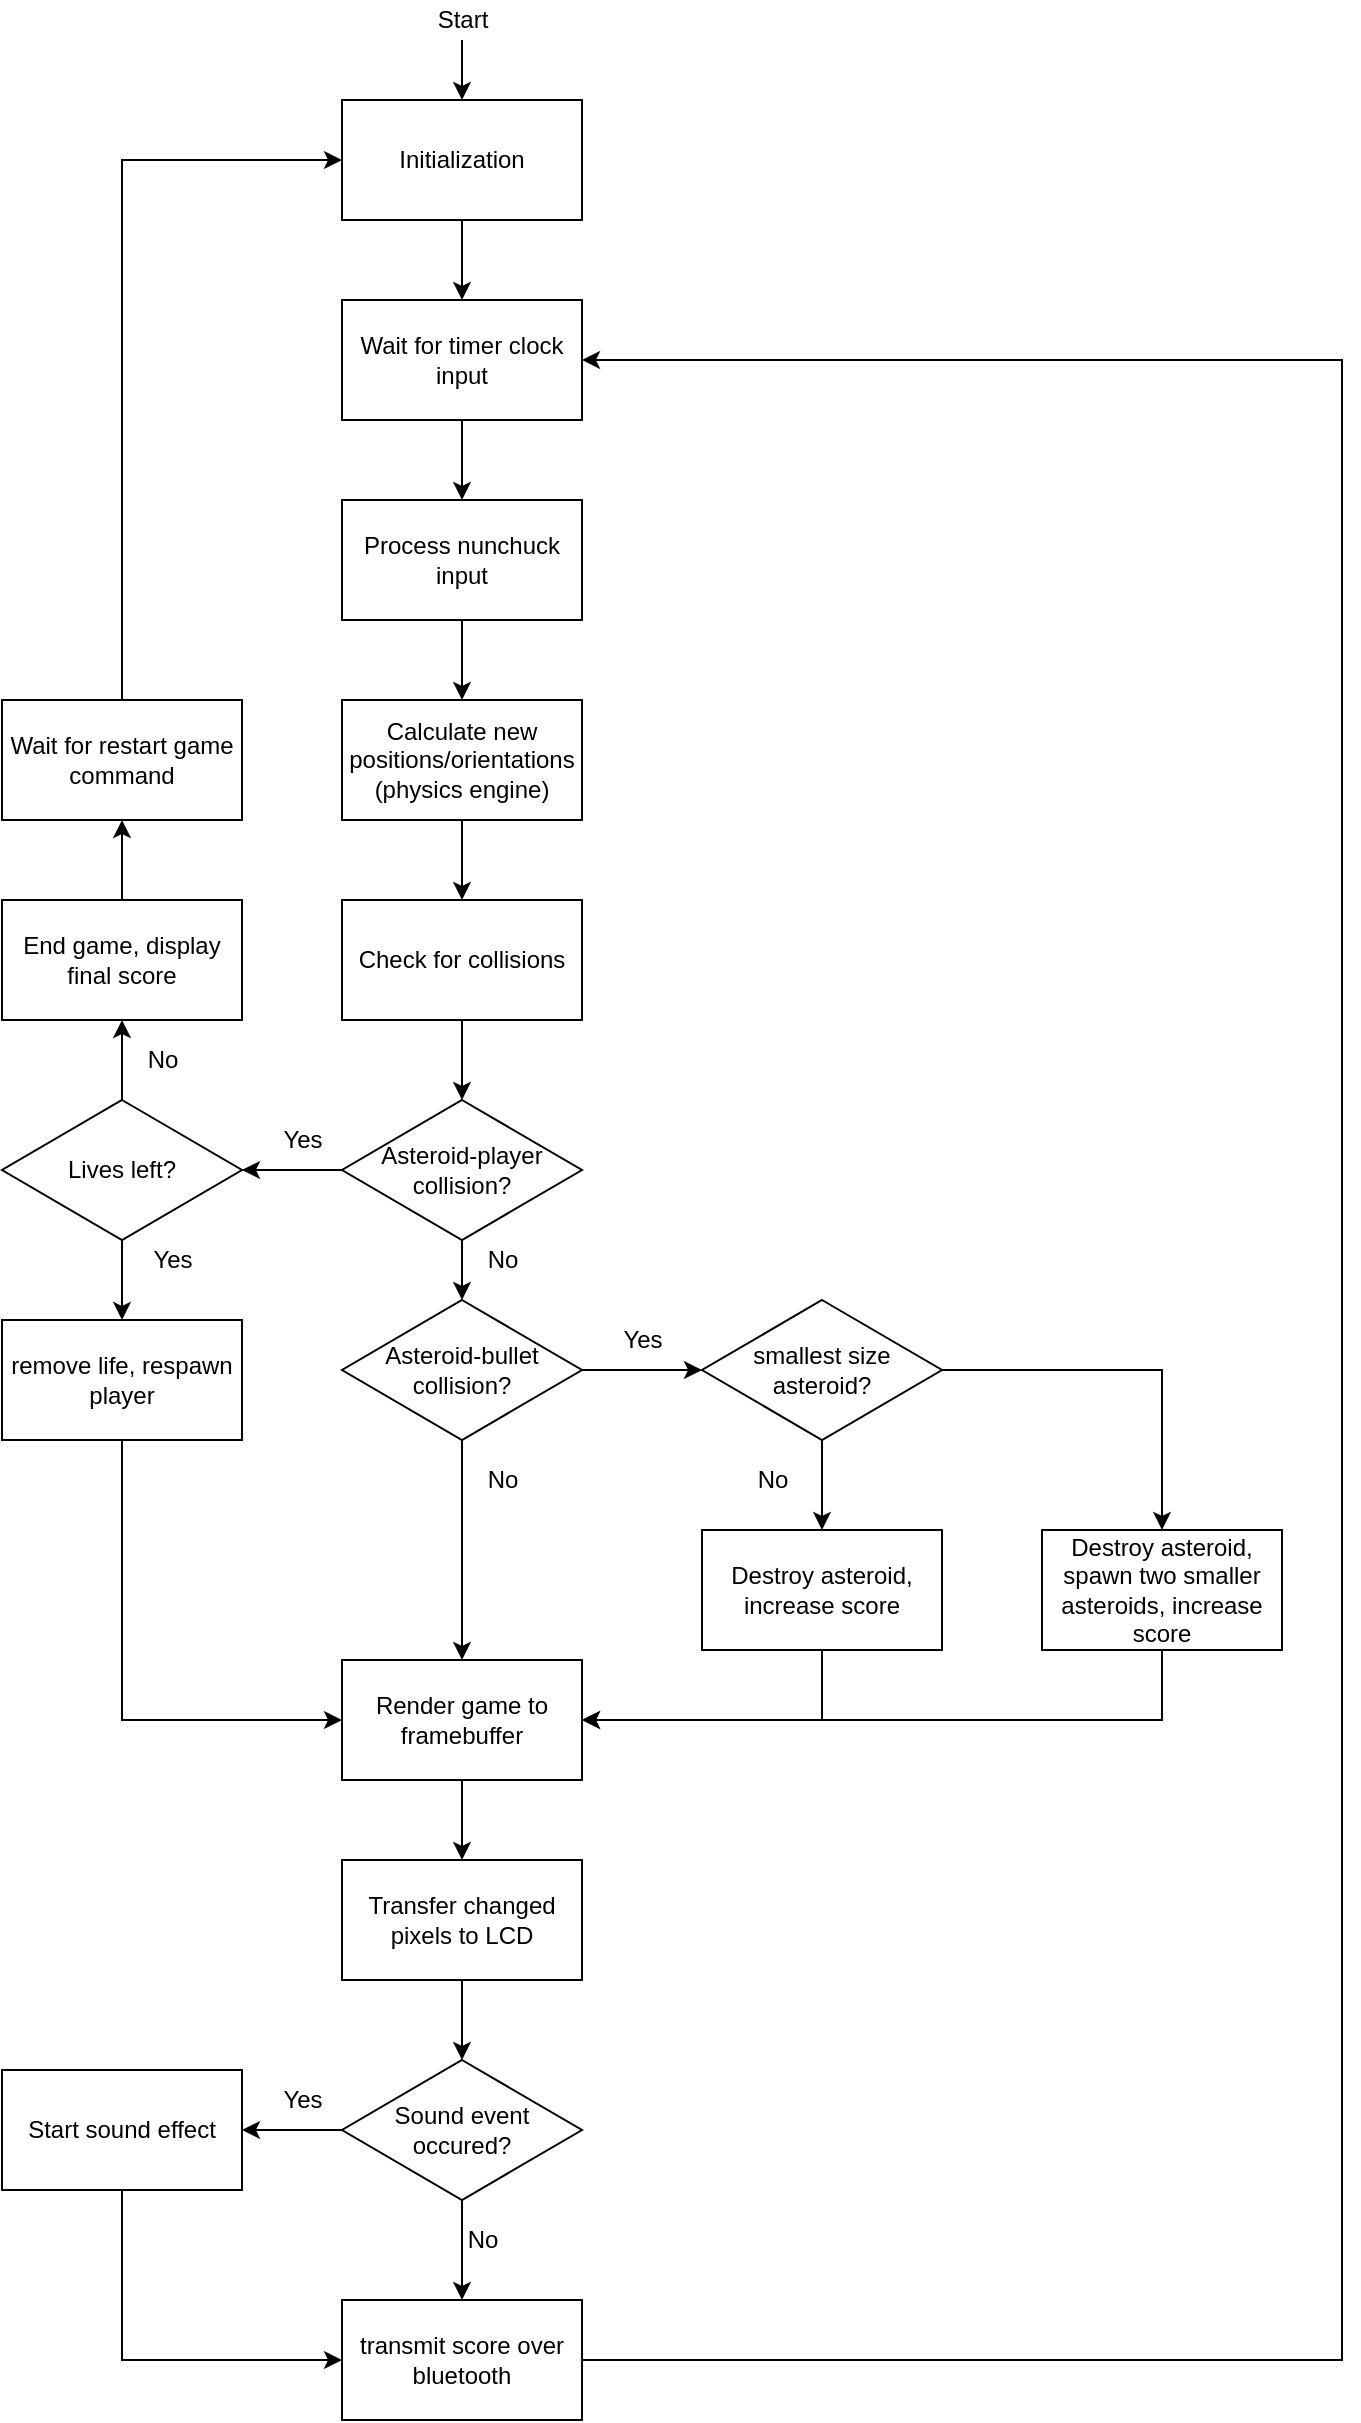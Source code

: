 <mxfile version="14.1.8" type="device"><diagram id="jpnxUplH7xCY-TqQowM9" name="Page-1"><mxGraphModel dx="1810" dy="1343" grid="1" gridSize="10" guides="1" tooltips="1" connect="1" arrows="1" fold="1" page="1" pageScale="1" pageWidth="1400" pageHeight="1700" math="0" shadow="0"><root><mxCell id="0"/><mxCell id="1" parent="0"/><mxCell id="pL6mkO2-q2pfY-gc20_b-4" style="edgeStyle=orthogonalEdgeStyle;rounded=0;orthogonalLoop=1;jettySize=auto;html=1;exitX=0.5;exitY=0;exitDx=0;exitDy=0;entryX=0.5;entryY=0;entryDx=0;entryDy=0;" edge="1" parent="1" target="pL6mkO2-q2pfY-gc20_b-1"><mxGeometry relative="1" as="geometry"><mxPoint x="320" y="90" as="sourcePoint"/></mxGeometry></mxCell><mxCell id="pL6mkO2-q2pfY-gc20_b-8" value="" style="edgeStyle=orthogonalEdgeStyle;rounded=0;orthogonalLoop=1;jettySize=auto;html=1;" edge="1" parent="1" source="pL6mkO2-q2pfY-gc20_b-1" target="pL6mkO2-q2pfY-gc20_b-7"><mxGeometry relative="1" as="geometry"/></mxCell><mxCell id="pL6mkO2-q2pfY-gc20_b-1" value="Initialization" style="rounded=0;whiteSpace=wrap;html=1;" vertex="1" parent="1"><mxGeometry x="260" y="120" width="120" height="60" as="geometry"/></mxCell><mxCell id="pL6mkO2-q2pfY-gc20_b-5" value="Start" style="text;html=1;align=center;verticalAlign=middle;resizable=0;points=[];autosize=1;" vertex="1" parent="1"><mxGeometry x="300" y="70" width="40" height="20" as="geometry"/></mxCell><mxCell id="pL6mkO2-q2pfY-gc20_b-10" value="" style="edgeStyle=orthogonalEdgeStyle;rounded=0;orthogonalLoop=1;jettySize=auto;html=1;" edge="1" parent="1" source="pL6mkO2-q2pfY-gc20_b-7" target="pL6mkO2-q2pfY-gc20_b-9"><mxGeometry relative="1" as="geometry"/></mxCell><mxCell id="pL6mkO2-q2pfY-gc20_b-7" value="Wait for timer clock input" style="rounded=0;whiteSpace=wrap;html=1;" vertex="1" parent="1"><mxGeometry x="260" y="220" width="120" height="60" as="geometry"/></mxCell><mxCell id="pL6mkO2-q2pfY-gc20_b-12" value="" style="edgeStyle=orthogonalEdgeStyle;rounded=0;orthogonalLoop=1;jettySize=auto;html=1;" edge="1" parent="1" source="pL6mkO2-q2pfY-gc20_b-9" target="pL6mkO2-q2pfY-gc20_b-11"><mxGeometry relative="1" as="geometry"/></mxCell><mxCell id="pL6mkO2-q2pfY-gc20_b-9" value="Process nunchuck input" style="rounded=0;whiteSpace=wrap;html=1;" vertex="1" parent="1"><mxGeometry x="260" y="320" width="120" height="60" as="geometry"/></mxCell><mxCell id="pL6mkO2-q2pfY-gc20_b-14" value="" style="edgeStyle=orthogonalEdgeStyle;rounded=0;orthogonalLoop=1;jettySize=auto;html=1;" edge="1" parent="1" source="pL6mkO2-q2pfY-gc20_b-11" target="pL6mkO2-q2pfY-gc20_b-13"><mxGeometry relative="1" as="geometry"/></mxCell><mxCell id="pL6mkO2-q2pfY-gc20_b-11" value="Calculate new positions/orientations&lt;br&gt;(physics engine)" style="rounded=0;whiteSpace=wrap;html=1;" vertex="1" parent="1"><mxGeometry x="260" y="420" width="120" height="60" as="geometry"/></mxCell><mxCell id="pL6mkO2-q2pfY-gc20_b-32" value="" style="edgeStyle=orthogonalEdgeStyle;rounded=0;orthogonalLoop=1;jettySize=auto;html=1;" edge="1" parent="1" source="pL6mkO2-q2pfY-gc20_b-13" target="pL6mkO2-q2pfY-gc20_b-19"><mxGeometry relative="1" as="geometry"/></mxCell><mxCell id="pL6mkO2-q2pfY-gc20_b-13" value="Check for collisions" style="whiteSpace=wrap;html=1;rounded=0;" vertex="1" parent="1"><mxGeometry x="260" y="520" width="120" height="60" as="geometry"/></mxCell><mxCell id="pL6mkO2-q2pfY-gc20_b-26" value="" style="edgeStyle=orthogonalEdgeStyle;rounded=0;orthogonalLoop=1;jettySize=auto;html=1;" edge="1" parent="1" source="pL6mkO2-q2pfY-gc20_b-15" target="pL6mkO2-q2pfY-gc20_b-25"><mxGeometry relative="1" as="geometry"/></mxCell><mxCell id="pL6mkO2-q2pfY-gc20_b-47" value="" style="edgeStyle=orthogonalEdgeStyle;rounded=0;orthogonalLoop=1;jettySize=auto;html=1;" edge="1" parent="1" source="pL6mkO2-q2pfY-gc20_b-15" target="pL6mkO2-q2pfY-gc20_b-46"><mxGeometry relative="1" as="geometry"/></mxCell><mxCell id="pL6mkO2-q2pfY-gc20_b-15" value="Asteroid-bullet collision?" style="rhombus;whiteSpace=wrap;html=1;rounded=0;" vertex="1" parent="1"><mxGeometry x="260" y="720" width="120" height="70" as="geometry"/></mxCell><mxCell id="pL6mkO2-q2pfY-gc20_b-33" value="" style="edgeStyle=orthogonalEdgeStyle;rounded=0;orthogonalLoop=1;jettySize=auto;html=1;" edge="1" parent="1" source="pL6mkO2-q2pfY-gc20_b-19" target="pL6mkO2-q2pfY-gc20_b-15"><mxGeometry relative="1" as="geometry"/></mxCell><mxCell id="pL6mkO2-q2pfY-gc20_b-37" value="" style="edgeStyle=orthogonalEdgeStyle;rounded=0;orthogonalLoop=1;jettySize=auto;html=1;" edge="1" parent="1" source="pL6mkO2-q2pfY-gc20_b-19" target="pL6mkO2-q2pfY-gc20_b-36"><mxGeometry relative="1" as="geometry"/></mxCell><mxCell id="pL6mkO2-q2pfY-gc20_b-19" value="Asteroid-player collision?" style="rhombus;whiteSpace=wrap;html=1;rounded=0;" vertex="1" parent="1"><mxGeometry x="260" y="620" width="120" height="70" as="geometry"/></mxCell><mxCell id="pL6mkO2-q2pfY-gc20_b-21" value="No" style="text;html=1;align=center;verticalAlign=middle;resizable=0;points=[];autosize=1;" vertex="1" parent="1"><mxGeometry x="325" y="800" width="30" height="20" as="geometry"/></mxCell><mxCell id="pL6mkO2-q2pfY-gc20_b-22" value="Yes" style="text;html=1;align=center;verticalAlign=middle;resizable=0;points=[];autosize=1;" vertex="1" parent="1"><mxGeometry x="390" y="730" width="40" height="20" as="geometry"/></mxCell><mxCell id="pL6mkO2-q2pfY-gc20_b-28" value="" style="edgeStyle=orthogonalEdgeStyle;rounded=0;orthogonalLoop=1;jettySize=auto;html=1;" edge="1" parent="1" source="pL6mkO2-q2pfY-gc20_b-25" target="pL6mkO2-q2pfY-gc20_b-27"><mxGeometry relative="1" as="geometry"/></mxCell><mxCell id="pL6mkO2-q2pfY-gc20_b-31" value="" style="edgeStyle=orthogonalEdgeStyle;rounded=0;orthogonalLoop=1;jettySize=auto;html=1;" edge="1" parent="1" source="pL6mkO2-q2pfY-gc20_b-25" target="pL6mkO2-q2pfY-gc20_b-30"><mxGeometry relative="1" as="geometry"/></mxCell><mxCell id="pL6mkO2-q2pfY-gc20_b-25" value="smallest size asteroid?" style="rhombus;whiteSpace=wrap;html=1;rounded=0;" vertex="1" parent="1"><mxGeometry x="440" y="720" width="120" height="70" as="geometry"/></mxCell><mxCell id="pL6mkO2-q2pfY-gc20_b-57" style="edgeStyle=orthogonalEdgeStyle;rounded=0;orthogonalLoop=1;jettySize=auto;html=1;exitX=0.5;exitY=1;exitDx=0;exitDy=0;entryX=1;entryY=0.5;entryDx=0;entryDy=0;" edge="1" parent="1" source="pL6mkO2-q2pfY-gc20_b-27" target="pL6mkO2-q2pfY-gc20_b-46"><mxGeometry relative="1" as="geometry"/></mxCell><mxCell id="pL6mkO2-q2pfY-gc20_b-27" value="Destroy asteroid, increase score" style="whiteSpace=wrap;html=1;rounded=0;" vertex="1" parent="1"><mxGeometry x="440" y="835" width="120" height="60" as="geometry"/></mxCell><mxCell id="pL6mkO2-q2pfY-gc20_b-29" value="No" style="text;html=1;align=center;verticalAlign=middle;resizable=0;points=[];autosize=1;" vertex="1" parent="1"><mxGeometry x="460" y="800" width="30" height="20" as="geometry"/></mxCell><mxCell id="pL6mkO2-q2pfY-gc20_b-49" style="edgeStyle=orthogonalEdgeStyle;rounded=0;orthogonalLoop=1;jettySize=auto;html=1;exitX=0.5;exitY=1;exitDx=0;exitDy=0;entryX=1;entryY=0.5;entryDx=0;entryDy=0;" edge="1" parent="1" source="pL6mkO2-q2pfY-gc20_b-30" target="pL6mkO2-q2pfY-gc20_b-46"><mxGeometry relative="1" as="geometry"/></mxCell><mxCell id="pL6mkO2-q2pfY-gc20_b-30" value="Destroy asteroid, spawn two smaller asteroids, increase score" style="whiteSpace=wrap;html=1;rounded=0;" vertex="1" parent="1"><mxGeometry x="610" y="835" width="120" height="60" as="geometry"/></mxCell><mxCell id="pL6mkO2-q2pfY-gc20_b-44" value="" style="edgeStyle=orthogonalEdgeStyle;rounded=0;orthogonalLoop=1;jettySize=auto;html=1;" edge="1" parent="1" source="pL6mkO2-q2pfY-gc20_b-34" target="pL6mkO2-q2pfY-gc20_b-43"><mxGeometry relative="1" as="geometry"/></mxCell><mxCell id="pL6mkO2-q2pfY-gc20_b-34" value="End game, display final score" style="whiteSpace=wrap;html=1;rounded=0;" vertex="1" parent="1"><mxGeometry x="90" y="520" width="120" height="60" as="geometry"/></mxCell><mxCell id="pL6mkO2-q2pfY-gc20_b-38" value="" style="edgeStyle=orthogonalEdgeStyle;rounded=0;orthogonalLoop=1;jettySize=auto;html=1;" edge="1" parent="1" source="pL6mkO2-q2pfY-gc20_b-36" target="pL6mkO2-q2pfY-gc20_b-34"><mxGeometry relative="1" as="geometry"/></mxCell><mxCell id="pL6mkO2-q2pfY-gc20_b-42" value="" style="edgeStyle=orthogonalEdgeStyle;rounded=0;orthogonalLoop=1;jettySize=auto;html=1;" edge="1" parent="1" source="pL6mkO2-q2pfY-gc20_b-36" target="pL6mkO2-q2pfY-gc20_b-41"><mxGeometry relative="1" as="geometry"/></mxCell><mxCell id="pL6mkO2-q2pfY-gc20_b-36" value="Lives left?" style="rhombus;whiteSpace=wrap;html=1;rounded=0;" vertex="1" parent="1"><mxGeometry x="90" y="620" width="120" height="70" as="geometry"/></mxCell><mxCell id="pL6mkO2-q2pfY-gc20_b-39" value="Yes" style="text;html=1;align=center;verticalAlign=middle;resizable=0;points=[];autosize=1;" vertex="1" parent="1"><mxGeometry x="155" y="690" width="40" height="20" as="geometry"/></mxCell><mxCell id="pL6mkO2-q2pfY-gc20_b-40" value="No" style="text;html=1;align=center;verticalAlign=middle;resizable=0;points=[];autosize=1;" vertex="1" parent="1"><mxGeometry x="155" y="590" width="30" height="20" as="geometry"/></mxCell><mxCell id="pL6mkO2-q2pfY-gc20_b-51" style="edgeStyle=orthogonalEdgeStyle;rounded=0;orthogonalLoop=1;jettySize=auto;html=1;entryX=0;entryY=0.5;entryDx=0;entryDy=0;exitX=0.5;exitY=1;exitDx=0;exitDy=0;" edge="1" parent="1" source="pL6mkO2-q2pfY-gc20_b-41" target="pL6mkO2-q2pfY-gc20_b-46"><mxGeometry relative="1" as="geometry"/></mxCell><mxCell id="pL6mkO2-q2pfY-gc20_b-41" value="remove life, respawn player" style="whiteSpace=wrap;html=1;rounded=0;" vertex="1" parent="1"><mxGeometry x="90" y="730" width="120" height="60" as="geometry"/></mxCell><mxCell id="pL6mkO2-q2pfY-gc20_b-45" style="edgeStyle=orthogonalEdgeStyle;rounded=0;orthogonalLoop=1;jettySize=auto;html=1;exitX=0.5;exitY=0;exitDx=0;exitDy=0;entryX=0;entryY=0.5;entryDx=0;entryDy=0;" edge="1" parent="1" source="pL6mkO2-q2pfY-gc20_b-43" target="pL6mkO2-q2pfY-gc20_b-1"><mxGeometry relative="1" as="geometry"/></mxCell><mxCell id="pL6mkO2-q2pfY-gc20_b-43" value="Wait for restart game command" style="whiteSpace=wrap;html=1;rounded=0;" vertex="1" parent="1"><mxGeometry x="90" y="420" width="120" height="60" as="geometry"/></mxCell><mxCell id="pL6mkO2-q2pfY-gc20_b-53" value="" style="edgeStyle=orthogonalEdgeStyle;rounded=0;orthogonalLoop=1;jettySize=auto;html=1;" edge="1" parent="1" source="pL6mkO2-q2pfY-gc20_b-46" target="pL6mkO2-q2pfY-gc20_b-52"><mxGeometry relative="1" as="geometry"/></mxCell><mxCell id="pL6mkO2-q2pfY-gc20_b-46" value="Render game to framebuffer" style="whiteSpace=wrap;html=1;rounded=0;" vertex="1" parent="1"><mxGeometry x="260" y="900" width="120" height="60" as="geometry"/></mxCell><mxCell id="pL6mkO2-q2pfY-gc20_b-63" value="" style="edgeStyle=orthogonalEdgeStyle;rounded=0;orthogonalLoop=1;jettySize=auto;html=1;" edge="1" parent="1" source="pL6mkO2-q2pfY-gc20_b-52" target="pL6mkO2-q2pfY-gc20_b-60"><mxGeometry relative="1" as="geometry"/></mxCell><mxCell id="pL6mkO2-q2pfY-gc20_b-52" value="Transfer changed pixels to LCD" style="whiteSpace=wrap;html=1;rounded=0;" vertex="1" parent="1"><mxGeometry x="260" y="1000" width="120" height="60" as="geometry"/></mxCell><mxCell id="pL6mkO2-q2pfY-gc20_b-55" value="Yes" style="text;html=1;align=center;verticalAlign=middle;resizable=0;points=[];autosize=1;" vertex="1" parent="1"><mxGeometry x="220" y="630" width="40" height="20" as="geometry"/></mxCell><mxCell id="pL6mkO2-q2pfY-gc20_b-56" value="No" style="text;html=1;align=center;verticalAlign=middle;resizable=0;points=[];autosize=1;" vertex="1" parent="1"><mxGeometry x="325" y="690" width="30" height="20" as="geometry"/></mxCell><mxCell id="pL6mkO2-q2pfY-gc20_b-62" value="" style="edgeStyle=orthogonalEdgeStyle;rounded=0;orthogonalLoop=1;jettySize=auto;html=1;" edge="1" parent="1" source="pL6mkO2-q2pfY-gc20_b-60" target="pL6mkO2-q2pfY-gc20_b-61"><mxGeometry relative="1" as="geometry"/></mxCell><mxCell id="pL6mkO2-q2pfY-gc20_b-66" value="" style="edgeStyle=orthogonalEdgeStyle;rounded=0;orthogonalLoop=1;jettySize=auto;html=1;" edge="1" parent="1" source="pL6mkO2-q2pfY-gc20_b-60" target="pL6mkO2-q2pfY-gc20_b-65"><mxGeometry relative="1" as="geometry"/></mxCell><mxCell id="pL6mkO2-q2pfY-gc20_b-60" value="Sound event occured?" style="rhombus;whiteSpace=wrap;html=1;rounded=0;" vertex="1" parent="1"><mxGeometry x="260" y="1100" width="120" height="70" as="geometry"/></mxCell><mxCell id="pL6mkO2-q2pfY-gc20_b-68" style="edgeStyle=orthogonalEdgeStyle;rounded=0;orthogonalLoop=1;jettySize=auto;html=1;entryX=0;entryY=0.5;entryDx=0;entryDy=0;exitX=0.5;exitY=1;exitDx=0;exitDy=0;" edge="1" parent="1" source="pL6mkO2-q2pfY-gc20_b-61" target="pL6mkO2-q2pfY-gc20_b-65"><mxGeometry relative="1" as="geometry"/></mxCell><mxCell id="pL6mkO2-q2pfY-gc20_b-61" value="Start sound effect" style="whiteSpace=wrap;html=1;rounded=0;" vertex="1" parent="1"><mxGeometry x="90" y="1105" width="120" height="60" as="geometry"/></mxCell><mxCell id="pL6mkO2-q2pfY-gc20_b-64" value="Yes" style="text;html=1;align=center;verticalAlign=middle;resizable=0;points=[];autosize=1;" vertex="1" parent="1"><mxGeometry x="220" y="1110" width="40" height="20" as="geometry"/></mxCell><mxCell id="pL6mkO2-q2pfY-gc20_b-69" style="edgeStyle=orthogonalEdgeStyle;rounded=0;orthogonalLoop=1;jettySize=auto;html=1;entryX=1;entryY=0.5;entryDx=0;entryDy=0;" edge="1" parent="1" source="pL6mkO2-q2pfY-gc20_b-65" target="pL6mkO2-q2pfY-gc20_b-7"><mxGeometry relative="1" as="geometry"><Array as="points"><mxPoint x="760" y="1250"/><mxPoint x="760" y="250"/></Array></mxGeometry></mxCell><mxCell id="pL6mkO2-q2pfY-gc20_b-65" value="transmit score over bluetooth" style="whiteSpace=wrap;html=1;rounded=0;" vertex="1" parent="1"><mxGeometry x="260" y="1220" width="120" height="60" as="geometry"/></mxCell><mxCell id="pL6mkO2-q2pfY-gc20_b-67" value="No" style="text;html=1;align=center;verticalAlign=middle;resizable=0;points=[];autosize=1;" vertex="1" parent="1"><mxGeometry x="315" y="1180" width="30" height="20" as="geometry"/></mxCell></root></mxGraphModel></diagram></mxfile>